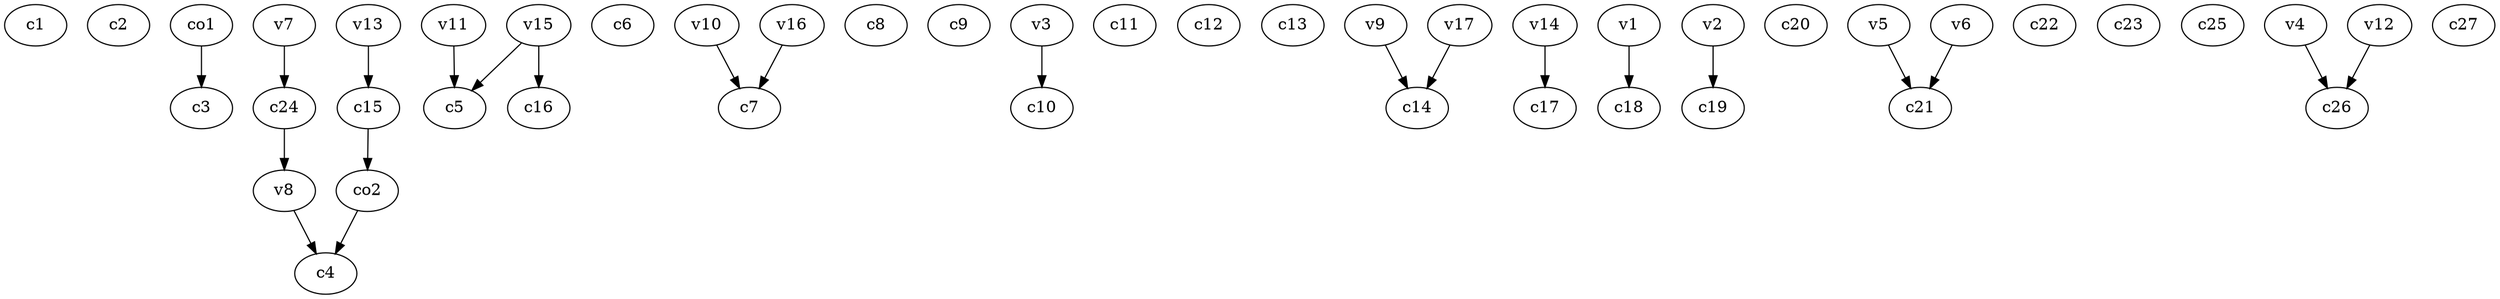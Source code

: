 strict digraph  {
c1;
c2;
c3;
c4;
c5;
c6;
c7;
c8;
c9;
c10;
c11;
c12;
c13;
c14;
c15;
c16;
c17;
c18;
c19;
c20;
c21;
c22;
c23;
c24;
c25;
c26;
c27;
v1;
v2;
v3;
v4;
v5;
v6;
v7;
v8;
v9;
v10;
v11;
v12;
v13;
v14;
v15;
v16;
v17;
co1;
co2;
c15 -> co2  [weight=1];
c24 -> v8  [weight=1];
v1 -> c18  [weight=1];
v2 -> c19  [weight=1];
v3 -> c10  [weight=1];
v4 -> c26  [weight=1];
v5 -> c21  [weight=1];
v6 -> c21  [weight=1];
v7 -> c24  [weight=1];
v8 -> c4  [weight=1];
v9 -> c14  [weight=1];
v10 -> c7  [weight=1];
v11 -> c5  [weight=1];
v12 -> c26  [weight=1];
v13 -> c15  [weight=1];
v14 -> c17  [weight=1];
v15 -> c5  [weight=1];
v15 -> c16  [weight=1];
v16 -> c7  [weight=1];
v17 -> c14  [weight=1];
co1 -> c3  [weight=1];
co2 -> c4  [weight=1];
}
